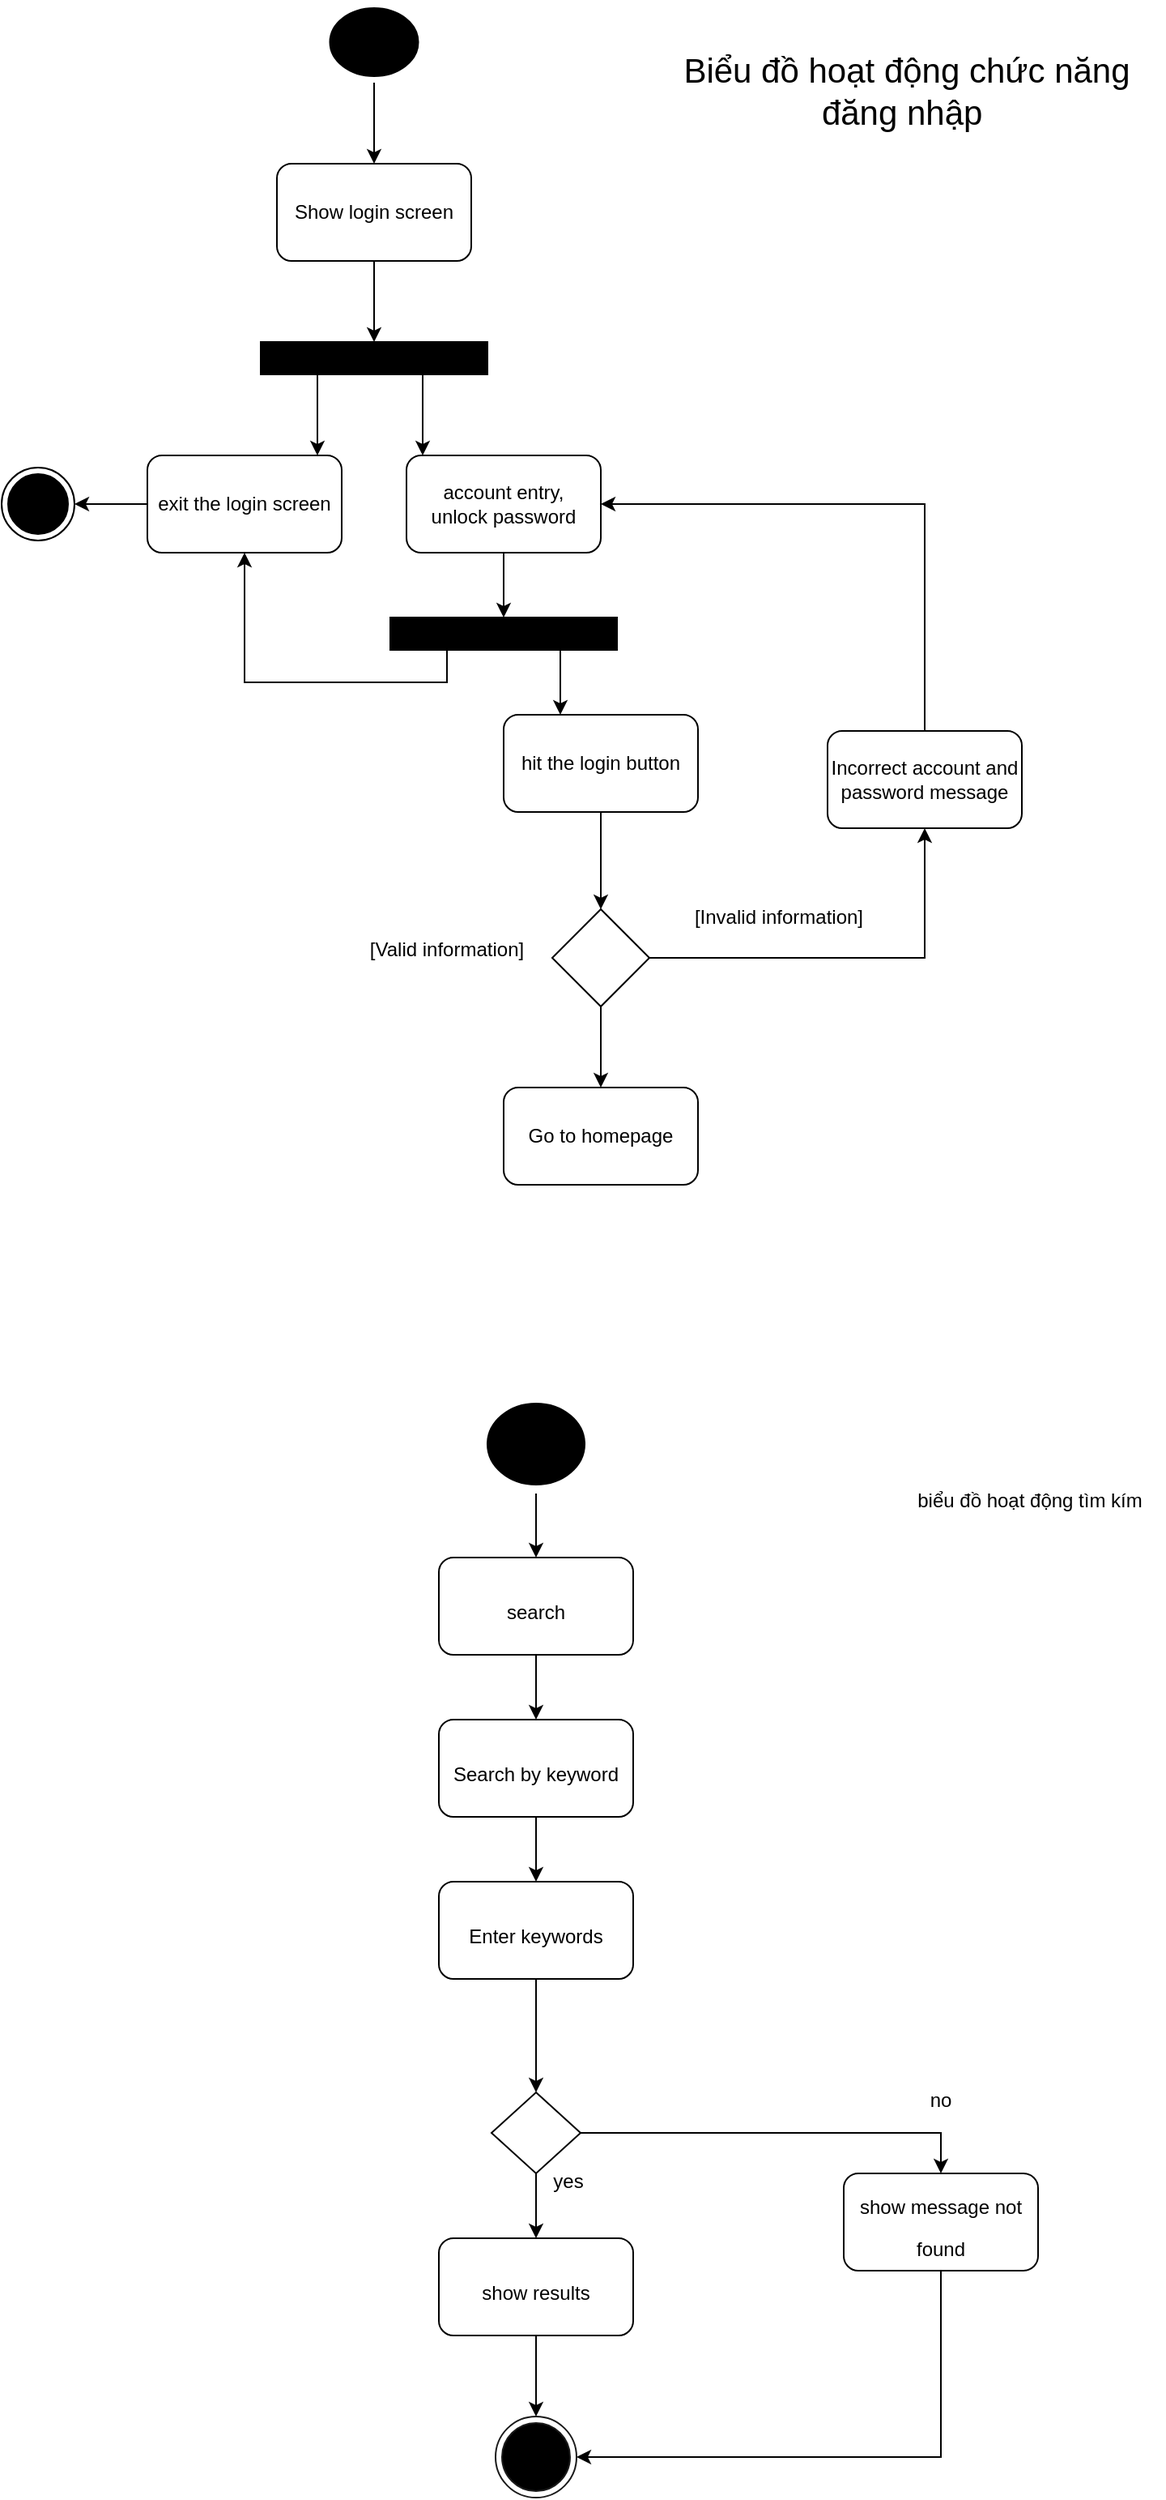 <mxfile version="20.0.1" type="github">
  <diagram id="T2uqzzPUwA0JryX57X0k" name="Page-1">
    <mxGraphModel dx="904" dy="2851" grid="1" gridSize="10" guides="1" tooltips="1" connect="1" arrows="1" fold="1" page="1" pageScale="1" pageWidth="827" pageHeight="1169" math="0" shadow="0">
      <root>
        <mxCell id="0" />
        <mxCell id="1" parent="0" />
        <mxCell id="rVZ40jxhPKs0Gg15Az54-2" value="Show login screen" style="rounded=1;whiteSpace=wrap;html=1;strokeColor=#000000;" vertex="1" parent="1">
          <mxGeometry x="220" y="-2200" width="120" height="60" as="geometry" />
        </mxCell>
        <mxCell id="rVZ40jxhPKs0Gg15Az54-4" value="" style="endArrow=classic;html=1;rounded=0;exitX=0.5;exitY=1;exitDx=0;exitDy=0;entryX=0.5;entryY=0;entryDx=0;entryDy=0;" edge="1" parent="1" source="rVZ40jxhPKs0Gg15Az54-2" target="rVZ40jxhPKs0Gg15Az54-6">
          <mxGeometry width="50" height="50" relative="1" as="geometry">
            <mxPoint x="280" y="-2080" as="sourcePoint" />
            <mxPoint x="270" y="-2090" as="targetPoint" />
          </mxGeometry>
        </mxCell>
        <mxCell id="rVZ40jxhPKs0Gg15Az54-6" value="" style="rounded=0;whiteSpace=wrap;html=1;strokeColor=#000000;fillColor=#000000;" vertex="1" parent="1">
          <mxGeometry x="210" y="-2090" width="140" height="20" as="geometry" />
        </mxCell>
        <mxCell id="rVZ40jxhPKs0Gg15Az54-8" value="" style="endArrow=classic;html=1;rounded=0;exitX=0.25;exitY=1;exitDx=0;exitDy=0;" edge="1" parent="1" source="rVZ40jxhPKs0Gg15Az54-6">
          <mxGeometry width="50" height="50" relative="1" as="geometry">
            <mxPoint x="210" y="-2010" as="sourcePoint" />
            <mxPoint x="245" y="-2020" as="targetPoint" />
          </mxGeometry>
        </mxCell>
        <mxCell id="rVZ40jxhPKs0Gg15Az54-9" value="" style="endArrow=classic;html=1;rounded=0;exitX=0.25;exitY=1;exitDx=0;exitDy=0;" edge="1" parent="1">
          <mxGeometry width="50" height="50" relative="1" as="geometry">
            <mxPoint x="310" y="-2070" as="sourcePoint" />
            <mxPoint x="310" y="-2020" as="targetPoint" />
          </mxGeometry>
        </mxCell>
        <mxCell id="rVZ40jxhPKs0Gg15Az54-12" style="edgeStyle=orthogonalEdgeStyle;rounded=0;orthogonalLoop=1;jettySize=auto;html=1;exitX=0;exitY=0.5;exitDx=0;exitDy=0;" edge="1" parent="1" source="rVZ40jxhPKs0Gg15Az54-10" target="rVZ40jxhPKs0Gg15Az54-24">
          <mxGeometry relative="1" as="geometry">
            <mxPoint x="80" y="-1990" as="targetPoint" />
          </mxGeometry>
        </mxCell>
        <mxCell id="rVZ40jxhPKs0Gg15Az54-10" value="exit the login screen" style="rounded=1;whiteSpace=wrap;html=1;strokeColor=#000000;" vertex="1" parent="1">
          <mxGeometry x="140" y="-2020" width="120" height="60" as="geometry" />
        </mxCell>
        <mxCell id="rVZ40jxhPKs0Gg15Az54-16" style="edgeStyle=orthogonalEdgeStyle;rounded=0;orthogonalLoop=1;jettySize=auto;html=1;exitX=0.5;exitY=1;exitDx=0;exitDy=0;entryX=0.5;entryY=0;entryDx=0;entryDy=0;" edge="1" parent="1" source="rVZ40jxhPKs0Gg15Az54-11" target="rVZ40jxhPKs0Gg15Az54-15">
          <mxGeometry relative="1" as="geometry" />
        </mxCell>
        <mxCell id="rVZ40jxhPKs0Gg15Az54-11" value="&lt;div&gt;account entry,&lt;/div&gt;&lt;div&gt;unlock password&lt;/div&gt;" style="rounded=1;whiteSpace=wrap;html=1;strokeColor=#000000;" vertex="1" parent="1">
          <mxGeometry x="300" y="-2020" width="120" height="60" as="geometry" />
        </mxCell>
        <mxCell id="rVZ40jxhPKs0Gg15Az54-17" style="edgeStyle=orthogonalEdgeStyle;rounded=0;orthogonalLoop=1;jettySize=auto;html=1;exitX=0.25;exitY=1;exitDx=0;exitDy=0;entryX=0.5;entryY=1;entryDx=0;entryDy=0;" edge="1" parent="1" source="rVZ40jxhPKs0Gg15Az54-15" target="rVZ40jxhPKs0Gg15Az54-10">
          <mxGeometry relative="1" as="geometry" />
        </mxCell>
        <mxCell id="rVZ40jxhPKs0Gg15Az54-21" style="edgeStyle=orthogonalEdgeStyle;rounded=0;orthogonalLoop=1;jettySize=auto;html=1;exitX=0.75;exitY=1;exitDx=0;exitDy=0;" edge="1" parent="1" source="rVZ40jxhPKs0Gg15Az54-15">
          <mxGeometry relative="1" as="geometry">
            <mxPoint x="395" y="-1860" as="targetPoint" />
          </mxGeometry>
        </mxCell>
        <mxCell id="rVZ40jxhPKs0Gg15Az54-15" value="" style="rounded=0;whiteSpace=wrap;html=1;strokeColor=#000000;fillColor=#000000;" vertex="1" parent="1">
          <mxGeometry x="290" y="-1920" width="140" height="20" as="geometry" />
        </mxCell>
        <mxCell id="rVZ40jxhPKs0Gg15Az54-28" style="edgeStyle=orthogonalEdgeStyle;rounded=0;orthogonalLoop=1;jettySize=auto;html=1;exitX=0.5;exitY=1;exitDx=0;exitDy=0;entryX=0.5;entryY=0;entryDx=0;entryDy=0;strokeColor=#000000;" edge="1" parent="1" source="rVZ40jxhPKs0Gg15Az54-18" target="rVZ40jxhPKs0Gg15Az54-25">
          <mxGeometry relative="1" as="geometry" />
        </mxCell>
        <mxCell id="rVZ40jxhPKs0Gg15Az54-18" value="hit the login button" style="rounded=1;whiteSpace=wrap;html=1;strokeColor=#000000;" vertex="1" parent="1">
          <mxGeometry x="360" y="-1860" width="120" height="60" as="geometry" />
        </mxCell>
        <mxCell id="rVZ40jxhPKs0Gg15Az54-31" style="edgeStyle=orthogonalEdgeStyle;rounded=0;orthogonalLoop=1;jettySize=auto;html=1;exitX=0.5;exitY=0;exitDx=0;exitDy=0;entryX=1;entryY=0.5;entryDx=0;entryDy=0;strokeColor=#000000;" edge="1" parent="1" source="rVZ40jxhPKs0Gg15Az54-19" target="rVZ40jxhPKs0Gg15Az54-11">
          <mxGeometry relative="1" as="geometry" />
        </mxCell>
        <mxCell id="rVZ40jxhPKs0Gg15Az54-19" value="Incorrect account and password message" style="rounded=1;whiteSpace=wrap;html=1;strokeColor=#000000;" vertex="1" parent="1">
          <mxGeometry x="560" y="-1850" width="120" height="60" as="geometry" />
        </mxCell>
        <mxCell id="rVZ40jxhPKs0Gg15Az54-35" style="edgeStyle=orthogonalEdgeStyle;rounded=0;orthogonalLoop=1;jettySize=auto;html=1;exitX=0.5;exitY=1;exitDx=0;exitDy=0;entryX=0.5;entryY=0;entryDx=0;entryDy=0;strokeColor=#000000;" edge="1" parent="1" source="rVZ40jxhPKs0Gg15Az54-22" target="rVZ40jxhPKs0Gg15Az54-2">
          <mxGeometry relative="1" as="geometry" />
        </mxCell>
        <mxCell id="rVZ40jxhPKs0Gg15Az54-22" value="" style="ellipse;html=1;shape=startState;fillColor=#000000;strokeColor=#000000;" vertex="1" parent="1">
          <mxGeometry x="248.75" y="-2300" width="62.5" height="50" as="geometry" />
        </mxCell>
        <mxCell id="rVZ40jxhPKs0Gg15Az54-24" value="" style="ellipse;html=1;shape=endState;fillColor=#000000;strokeColor=#000000;" vertex="1" parent="1">
          <mxGeometry x="50" y="-2012.5" width="45" height="45" as="geometry" />
        </mxCell>
        <mxCell id="rVZ40jxhPKs0Gg15Az54-29" style="edgeStyle=orthogonalEdgeStyle;rounded=0;orthogonalLoop=1;jettySize=auto;html=1;exitX=0.5;exitY=1;exitDx=0;exitDy=0;entryX=0.5;entryY=0;entryDx=0;entryDy=0;strokeColor=#000000;" edge="1" parent="1" source="rVZ40jxhPKs0Gg15Az54-25" target="rVZ40jxhPKs0Gg15Az54-27">
          <mxGeometry relative="1" as="geometry" />
        </mxCell>
        <mxCell id="rVZ40jxhPKs0Gg15Az54-30" style="edgeStyle=orthogonalEdgeStyle;rounded=0;orthogonalLoop=1;jettySize=auto;html=1;exitX=1;exitY=0.5;exitDx=0;exitDy=0;entryX=0.5;entryY=1;entryDx=0;entryDy=0;strokeColor=#000000;" edge="1" parent="1" source="rVZ40jxhPKs0Gg15Az54-25" target="rVZ40jxhPKs0Gg15Az54-19">
          <mxGeometry relative="1" as="geometry" />
        </mxCell>
        <mxCell id="rVZ40jxhPKs0Gg15Az54-25" value="" style="rhombus;whiteSpace=wrap;html=1;strokeColor=#000000;fillColor=#FFFFFF;" vertex="1" parent="1">
          <mxGeometry x="390" y="-1740" width="60" height="60" as="geometry" />
        </mxCell>
        <mxCell id="rVZ40jxhPKs0Gg15Az54-27" value="Go to homepage" style="rounded=1;whiteSpace=wrap;html=1;strokeColor=#000000;" vertex="1" parent="1">
          <mxGeometry x="360" y="-1630" width="120" height="60" as="geometry" />
        </mxCell>
        <mxCell id="rVZ40jxhPKs0Gg15Az54-33" value="[Invalid information]" style="text;html=1;strokeColor=none;fillColor=none;align=center;verticalAlign=middle;whiteSpace=wrap;rounded=0;" vertex="1" parent="1">
          <mxGeometry x="460" y="-1750" width="140" height="30" as="geometry" />
        </mxCell>
        <mxCell id="rVZ40jxhPKs0Gg15Az54-34" value="[Valid information]" style="text;html=1;strokeColor=none;fillColor=none;align=center;verticalAlign=middle;whiteSpace=wrap;rounded=0;" vertex="1" parent="1">
          <mxGeometry x="270" y="-1730" width="110" height="30" as="geometry" />
        </mxCell>
        <mxCell id="rVZ40jxhPKs0Gg15Az54-36" value="&lt;font style=&quot;font-size: 21px;&quot;&gt;Biểu đồ hoạt động chức năng đăng nhập&amp;nbsp;&lt;/font&gt;" style="text;html=1;strokeColor=none;fillColor=none;align=center;verticalAlign=middle;whiteSpace=wrap;rounded=0;" vertex="1" parent="1">
          <mxGeometry x="450" y="-2260" width="318" height="30" as="geometry" />
        </mxCell>
        <mxCell id="rVZ40jxhPKs0Gg15Az54-39" style="edgeStyle=orthogonalEdgeStyle;rounded=0;orthogonalLoop=1;jettySize=auto;html=1;exitX=0.5;exitY=1;exitDx=0;exitDy=0;entryX=0.5;entryY=0;entryDx=0;entryDy=0;fontSize=21;strokeColor=#000000;" edge="1" parent="1" source="rVZ40jxhPKs0Gg15Az54-37" target="rVZ40jxhPKs0Gg15Az54-38">
          <mxGeometry relative="1" as="geometry" />
        </mxCell>
        <mxCell id="rVZ40jxhPKs0Gg15Az54-37" value="" style="ellipse;html=1;shape=endState;fillColor=#000000;strokeColor=#FFFFFF;fontSize=21;" vertex="1" parent="1">
          <mxGeometry x="345" y="-1440" width="70" height="60" as="geometry" />
        </mxCell>
        <mxCell id="rVZ40jxhPKs0Gg15Az54-46" style="edgeStyle=orthogonalEdgeStyle;rounded=0;orthogonalLoop=1;jettySize=auto;html=1;exitX=0.5;exitY=1;exitDx=0;exitDy=0;entryX=0.5;entryY=0;entryDx=0;entryDy=0;fontSize=12;strokeColor=#000000;" edge="1" parent="1" source="rVZ40jxhPKs0Gg15Az54-38" target="rVZ40jxhPKs0Gg15Az54-41">
          <mxGeometry relative="1" as="geometry" />
        </mxCell>
        <mxCell id="rVZ40jxhPKs0Gg15Az54-38" value="&lt;font style=&quot;font-size: 12px;&quot;&gt;search&lt;/font&gt;" style="rounded=1;whiteSpace=wrap;html=1;fontSize=21;strokeColor=#000000;fillColor=#FFFFFF;" vertex="1" parent="1">
          <mxGeometry x="320" y="-1340" width="120" height="60" as="geometry" />
        </mxCell>
        <mxCell id="rVZ40jxhPKs0Gg15Az54-47" style="edgeStyle=orthogonalEdgeStyle;rounded=0;orthogonalLoop=1;jettySize=auto;html=1;exitX=0.5;exitY=1;exitDx=0;exitDy=0;entryX=0.5;entryY=0;entryDx=0;entryDy=0;fontSize=12;strokeColor=#000000;" edge="1" parent="1" source="rVZ40jxhPKs0Gg15Az54-41" target="rVZ40jxhPKs0Gg15Az54-42">
          <mxGeometry relative="1" as="geometry" />
        </mxCell>
        <mxCell id="rVZ40jxhPKs0Gg15Az54-41" value="&lt;font style=&quot;font-size: 12px;&quot;&gt;Search by keyword&lt;/font&gt;" style="rounded=1;whiteSpace=wrap;html=1;fontSize=21;strokeColor=#000000;fillColor=#FFFFFF;" vertex="1" parent="1">
          <mxGeometry x="320" y="-1240" width="120" height="60" as="geometry" />
        </mxCell>
        <mxCell id="rVZ40jxhPKs0Gg15Az54-48" style="edgeStyle=orthogonalEdgeStyle;rounded=0;orthogonalLoop=1;jettySize=auto;html=1;exitX=0.5;exitY=1;exitDx=0;exitDy=0;fontSize=12;strokeColor=#000000;" edge="1" parent="1" source="rVZ40jxhPKs0Gg15Az54-42" target="rVZ40jxhPKs0Gg15Az54-43">
          <mxGeometry relative="1" as="geometry" />
        </mxCell>
        <mxCell id="rVZ40jxhPKs0Gg15Az54-42" value="&lt;font style=&quot;font-size: 12px;&quot;&gt;Enter keywords&lt;/font&gt;" style="rounded=1;whiteSpace=wrap;html=1;fontSize=21;strokeColor=#000000;fillColor=#FFFFFF;" vertex="1" parent="1">
          <mxGeometry x="320" y="-1140" width="120" height="60" as="geometry" />
        </mxCell>
        <mxCell id="rVZ40jxhPKs0Gg15Az54-49" style="edgeStyle=orthogonalEdgeStyle;rounded=0;orthogonalLoop=1;jettySize=auto;html=1;exitX=0.5;exitY=1;exitDx=0;exitDy=0;entryX=0.5;entryY=0;entryDx=0;entryDy=0;fontSize=12;strokeColor=#000000;" edge="1" parent="1" source="rVZ40jxhPKs0Gg15Az54-43" target="rVZ40jxhPKs0Gg15Az54-44">
          <mxGeometry relative="1" as="geometry" />
        </mxCell>
        <mxCell id="rVZ40jxhPKs0Gg15Az54-53" style="edgeStyle=orthogonalEdgeStyle;rounded=0;orthogonalLoop=1;jettySize=auto;html=1;exitX=1;exitY=0.5;exitDx=0;exitDy=0;entryX=0.5;entryY=0;entryDx=0;entryDy=0;fontSize=12;strokeColor=#000000;" edge="1" parent="1" source="rVZ40jxhPKs0Gg15Az54-43" target="rVZ40jxhPKs0Gg15Az54-45">
          <mxGeometry relative="1" as="geometry" />
        </mxCell>
        <mxCell id="rVZ40jxhPKs0Gg15Az54-43" value="" style="rhombus;whiteSpace=wrap;html=1;fontSize=21;strokeColor=#000000;fillColor=#FFFFFF;" vertex="1" parent="1">
          <mxGeometry x="352.5" y="-1010" width="55" height="50" as="geometry" />
        </mxCell>
        <mxCell id="rVZ40jxhPKs0Gg15Az54-51" style="edgeStyle=orthogonalEdgeStyle;rounded=0;orthogonalLoop=1;jettySize=auto;html=1;exitX=0.5;exitY=1;exitDx=0;exitDy=0;entryX=0.5;entryY=0;entryDx=0;entryDy=0;fontSize=12;strokeColor=#000000;" edge="1" parent="1" source="rVZ40jxhPKs0Gg15Az54-44" target="rVZ40jxhPKs0Gg15Az54-50">
          <mxGeometry relative="1" as="geometry" />
        </mxCell>
        <mxCell id="rVZ40jxhPKs0Gg15Az54-44" value="&lt;font style=&quot;font-size: 12px;&quot;&gt;show results&lt;/font&gt;" style="rounded=1;whiteSpace=wrap;html=1;fontSize=21;strokeColor=#000000;fillColor=#FFFFFF;" vertex="1" parent="1">
          <mxGeometry x="320" y="-920" width="120" height="60" as="geometry" />
        </mxCell>
        <mxCell id="rVZ40jxhPKs0Gg15Az54-52" style="edgeStyle=orthogonalEdgeStyle;rounded=0;orthogonalLoop=1;jettySize=auto;html=1;exitX=0.5;exitY=1;exitDx=0;exitDy=0;entryX=1;entryY=0.5;entryDx=0;entryDy=0;fontSize=12;strokeColor=#000000;" edge="1" parent="1" source="rVZ40jxhPKs0Gg15Az54-45" target="rVZ40jxhPKs0Gg15Az54-50">
          <mxGeometry relative="1" as="geometry" />
        </mxCell>
        <mxCell id="rVZ40jxhPKs0Gg15Az54-45" value="&lt;font style=&quot;font-size: 12px;&quot;&gt;show message not found&lt;/font&gt;" style="rounded=1;whiteSpace=wrap;html=1;fontSize=21;strokeColor=#000000;fillColor=#FFFFFF;" vertex="1" parent="1">
          <mxGeometry x="570" y="-960" width="120" height="60" as="geometry" />
        </mxCell>
        <mxCell id="rVZ40jxhPKs0Gg15Az54-50" value="" style="ellipse;html=1;shape=endState;fillColor=#000000;strokeColor=#1A1A1A;fontSize=12;" vertex="1" parent="1">
          <mxGeometry x="355" y="-810" width="50" height="50" as="geometry" />
        </mxCell>
        <mxCell id="rVZ40jxhPKs0Gg15Az54-54" value="yes" style="text;html=1;strokeColor=none;fillColor=none;align=center;verticalAlign=middle;whiteSpace=wrap;rounded=0;fontSize=12;" vertex="1" parent="1">
          <mxGeometry x="370" y="-970" width="60" height="30" as="geometry" />
        </mxCell>
        <mxCell id="rVZ40jxhPKs0Gg15Az54-55" value="no" style="text;html=1;strokeColor=none;fillColor=none;align=center;verticalAlign=middle;whiteSpace=wrap;rounded=0;fontSize=12;" vertex="1" parent="1">
          <mxGeometry x="600" y="-1020" width="60" height="30" as="geometry" />
        </mxCell>
        <mxCell id="rVZ40jxhPKs0Gg15Az54-56" value="biểu đồ hoạt động tìm kím" style="text;html=1;strokeColor=none;fillColor=none;align=center;verticalAlign=middle;whiteSpace=wrap;rounded=0;fontSize=12;" vertex="1" parent="1">
          <mxGeometry x="610" y="-1390" width="150" height="30" as="geometry" />
        </mxCell>
      </root>
    </mxGraphModel>
  </diagram>
</mxfile>
